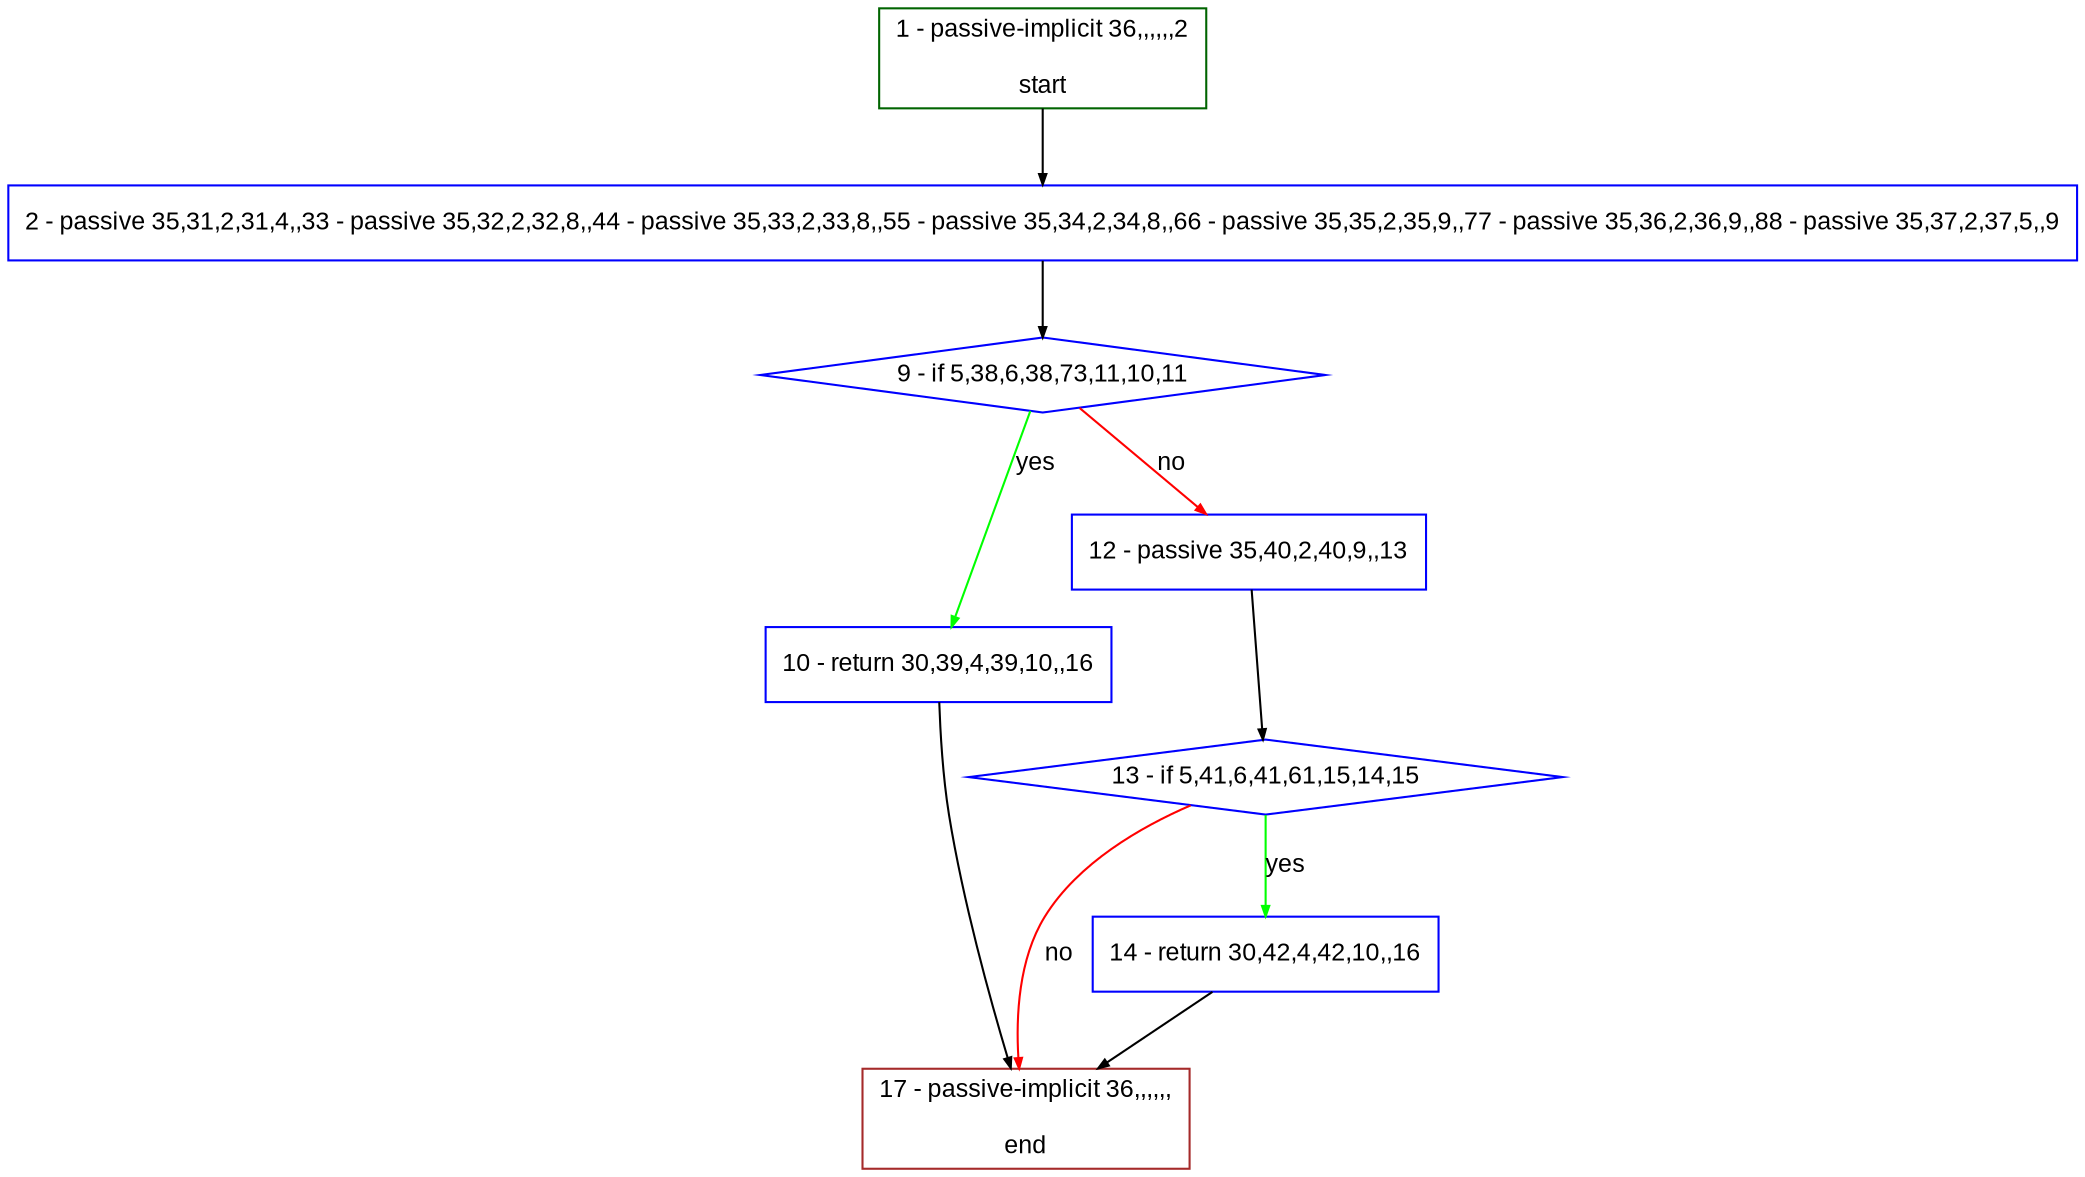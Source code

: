 digraph "" {
  graph [bgcolor="white", fillcolor="#FFFFCC", pack="true", packmode="clust", fontname="Arial", label="", fontsize="12", compound="true", style="rounded,filled"];
  node [node_initialized="no", fillcolor="white", fontname="Arial", label="", color="grey", fontsize="12", fixedsize="false", compound="true", shape="rectangle", style="filled"];
  edge [arrowtail="none", lhead="", fontcolor="black", fontname="Arial", label="", color="black", fontsize="12", arrowhead="normal", arrowsize="0.5", compound="true", ltail="", dir="forward"];
  __N1 [fillcolor="#ffffff", label="2 - passive 35,31,2,31,4,,33 - passive 35,32,2,32,8,,44 - passive 35,33,2,33,8,,55 - passive 35,34,2,34,8,,66 - passive 35,35,2,35,9,,77 - passive 35,36,2,36,9,,88 - passive 35,37,2,37,5,,9", color="#0000ff", shape="box", style="filled"];
  __N2 [fillcolor="#ffffff", label="1 - passive-implicit 36,,,,,,2\n\nstart", color="#006400", shape="box", style="filled"];
  __N3 [fillcolor="#ffffff", label="9 - if 5,38,6,38,73,11,10,11", color="#0000ff", shape="diamond", style="filled"];
  __N4 [fillcolor="#ffffff", label="10 - return 30,39,4,39,10,,16", color="#0000ff", shape="box", style="filled"];
  __N5 [fillcolor="#ffffff", label="12 - passive 35,40,2,40,9,,13", color="#0000ff", shape="box", style="filled"];
  __N6 [fillcolor="#ffffff", label="17 - passive-implicit 36,,,,,,\n\nend", color="#a52a2a", shape="box", style="filled"];
  __N7 [fillcolor="#ffffff", label="13 - if 5,41,6,41,61,15,14,15", color="#0000ff", shape="diamond", style="filled"];
  __N8 [fillcolor="#ffffff", label="14 - return 30,42,4,42,10,,16", color="#0000ff", shape="box", style="filled"];
  __N2 -> __N1 [arrowtail="none", color="#000000", label="", arrowhead="normal", dir="forward"];
  __N1 -> __N3 [arrowtail="none", color="#000000", label="", arrowhead="normal", dir="forward"];
  __N3 -> __N4 [arrowtail="none", color="#00ff00", label="yes", arrowhead="normal", dir="forward"];
  __N3 -> __N5 [arrowtail="none", color="#ff0000", label="no", arrowhead="normal", dir="forward"];
  __N4 -> __N6 [arrowtail="none", color="#000000", label="", arrowhead="normal", dir="forward"];
  __N5 -> __N7 [arrowtail="none", color="#000000", label="", arrowhead="normal", dir="forward"];
  __N7 -> __N8 [arrowtail="none", color="#00ff00", label="yes", arrowhead="normal", dir="forward"];
  __N7 -> __N6 [arrowtail="none", color="#ff0000", label="no", arrowhead="normal", dir="forward"];
  __N8 -> __N6 [arrowtail="none", color="#000000", label="", arrowhead="normal", dir="forward"];
}
